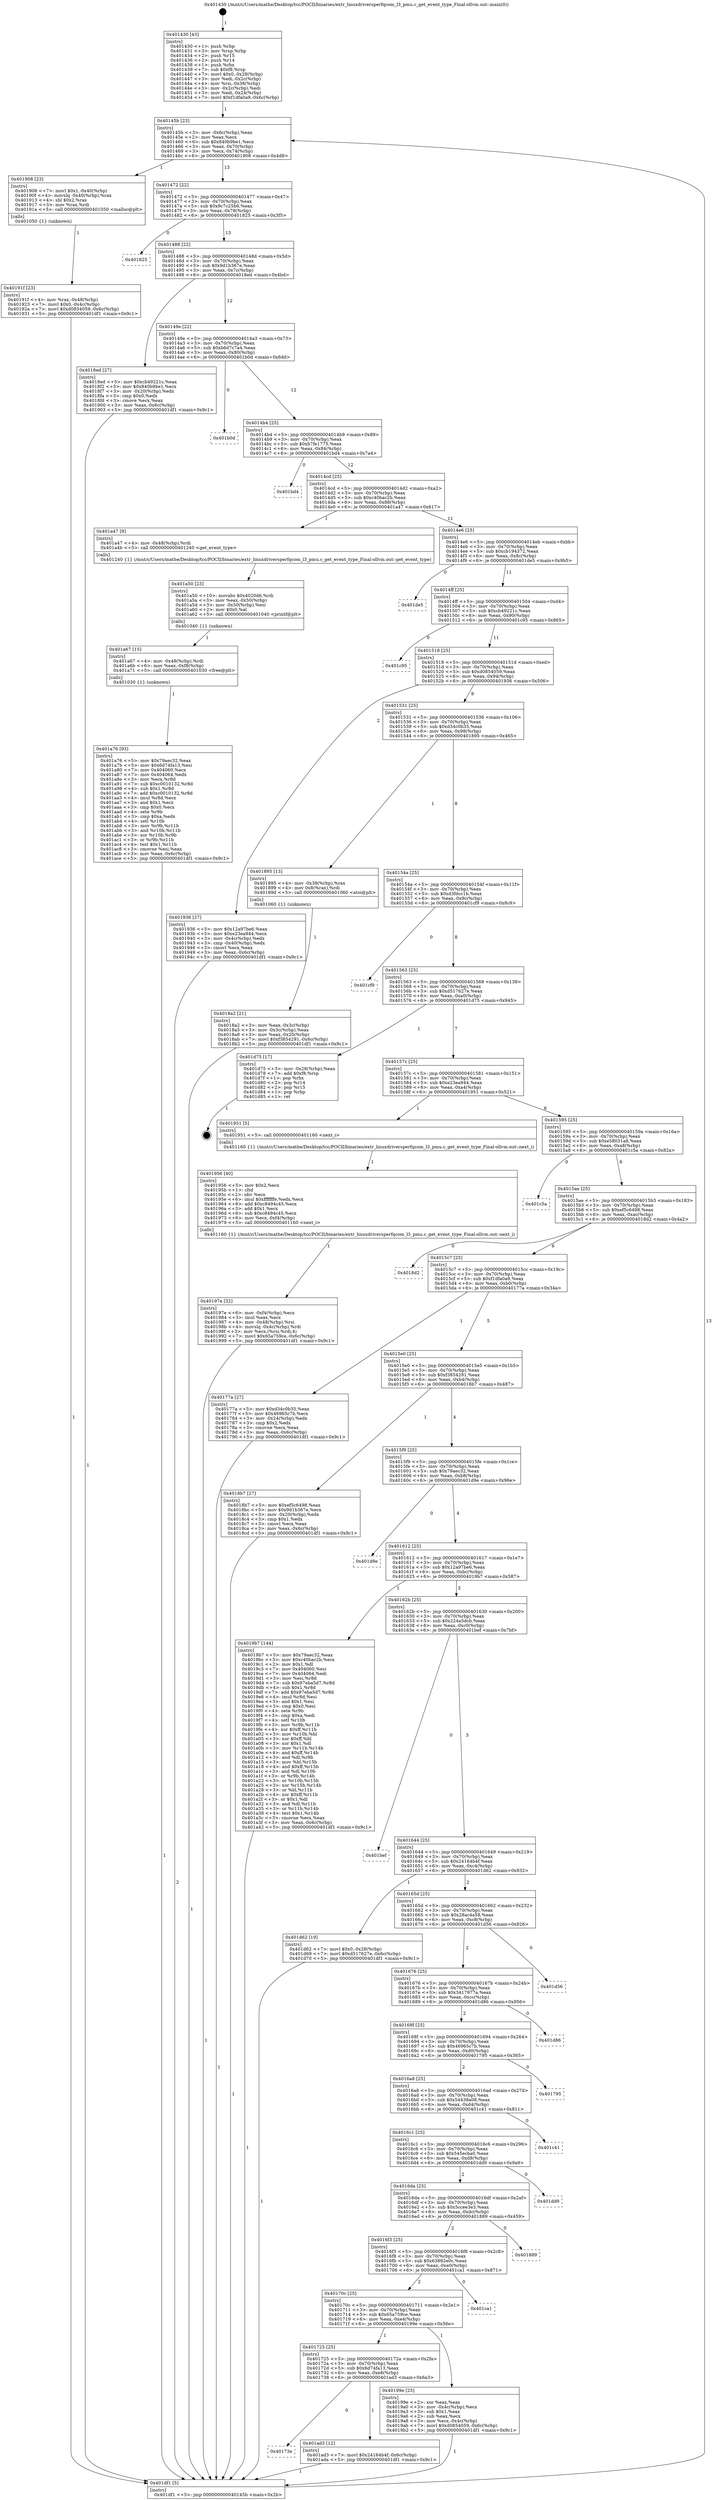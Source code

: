 digraph "0x401430" {
  label = "0x401430 (/mnt/c/Users/mathe/Desktop/tcc/POCII/binaries/extr_linuxdriversperfqcom_l3_pmu.c_get_event_type_Final-ollvm.out::main(0))"
  labelloc = "t"
  node[shape=record]

  Entry [label="",width=0.3,height=0.3,shape=circle,fillcolor=black,style=filled]
  "0x40145b" [label="{
     0x40145b [23]\l
     | [instrs]\l
     &nbsp;&nbsp;0x40145b \<+3\>: mov -0x6c(%rbp),%eax\l
     &nbsp;&nbsp;0x40145e \<+2\>: mov %eax,%ecx\l
     &nbsp;&nbsp;0x401460 \<+6\>: sub $0x840b9be1,%ecx\l
     &nbsp;&nbsp;0x401466 \<+3\>: mov %eax,-0x70(%rbp)\l
     &nbsp;&nbsp;0x401469 \<+3\>: mov %ecx,-0x74(%rbp)\l
     &nbsp;&nbsp;0x40146c \<+6\>: je 0000000000401908 \<main+0x4d8\>\l
  }"]
  "0x401908" [label="{
     0x401908 [23]\l
     | [instrs]\l
     &nbsp;&nbsp;0x401908 \<+7\>: movl $0x1,-0x40(%rbp)\l
     &nbsp;&nbsp;0x40190f \<+4\>: movslq -0x40(%rbp),%rax\l
     &nbsp;&nbsp;0x401913 \<+4\>: shl $0x2,%rax\l
     &nbsp;&nbsp;0x401917 \<+3\>: mov %rax,%rdi\l
     &nbsp;&nbsp;0x40191a \<+5\>: call 0000000000401050 \<malloc@plt\>\l
     | [calls]\l
     &nbsp;&nbsp;0x401050 \{1\} (unknown)\l
  }"]
  "0x401472" [label="{
     0x401472 [22]\l
     | [instrs]\l
     &nbsp;&nbsp;0x401472 \<+5\>: jmp 0000000000401477 \<main+0x47\>\l
     &nbsp;&nbsp;0x401477 \<+3\>: mov -0x70(%rbp),%eax\l
     &nbsp;&nbsp;0x40147a \<+5\>: sub $0x9c7c25b6,%eax\l
     &nbsp;&nbsp;0x40147f \<+3\>: mov %eax,-0x78(%rbp)\l
     &nbsp;&nbsp;0x401482 \<+6\>: je 0000000000401825 \<main+0x3f5\>\l
  }"]
  Exit [label="",width=0.3,height=0.3,shape=circle,fillcolor=black,style=filled,peripheries=2]
  "0x401825" [label="{
     0x401825\l
  }", style=dashed]
  "0x401488" [label="{
     0x401488 [22]\l
     | [instrs]\l
     &nbsp;&nbsp;0x401488 \<+5\>: jmp 000000000040148d \<main+0x5d\>\l
     &nbsp;&nbsp;0x40148d \<+3\>: mov -0x70(%rbp),%eax\l
     &nbsp;&nbsp;0x401490 \<+5\>: sub $0x9d1b367e,%eax\l
     &nbsp;&nbsp;0x401495 \<+3\>: mov %eax,-0x7c(%rbp)\l
     &nbsp;&nbsp;0x401498 \<+6\>: je 00000000004018ed \<main+0x4bd\>\l
  }"]
  "0x40173e" [label="{
     0x40173e\l
  }", style=dashed]
  "0x4018ed" [label="{
     0x4018ed [27]\l
     | [instrs]\l
     &nbsp;&nbsp;0x4018ed \<+5\>: mov $0xcb49221c,%eax\l
     &nbsp;&nbsp;0x4018f2 \<+5\>: mov $0x840b9be1,%ecx\l
     &nbsp;&nbsp;0x4018f7 \<+3\>: mov -0x20(%rbp),%edx\l
     &nbsp;&nbsp;0x4018fa \<+3\>: cmp $0x0,%edx\l
     &nbsp;&nbsp;0x4018fd \<+3\>: cmove %ecx,%eax\l
     &nbsp;&nbsp;0x401900 \<+3\>: mov %eax,-0x6c(%rbp)\l
     &nbsp;&nbsp;0x401903 \<+5\>: jmp 0000000000401df1 \<main+0x9c1\>\l
  }"]
  "0x40149e" [label="{
     0x40149e [22]\l
     | [instrs]\l
     &nbsp;&nbsp;0x40149e \<+5\>: jmp 00000000004014a3 \<main+0x73\>\l
     &nbsp;&nbsp;0x4014a3 \<+3\>: mov -0x70(%rbp),%eax\l
     &nbsp;&nbsp;0x4014a6 \<+5\>: sub $0xb6d7c7a4,%eax\l
     &nbsp;&nbsp;0x4014ab \<+3\>: mov %eax,-0x80(%rbp)\l
     &nbsp;&nbsp;0x4014ae \<+6\>: je 0000000000401b0d \<main+0x6dd\>\l
  }"]
  "0x401ad3" [label="{
     0x401ad3 [12]\l
     | [instrs]\l
     &nbsp;&nbsp;0x401ad3 \<+7\>: movl $0x24164b4f,-0x6c(%rbp)\l
     &nbsp;&nbsp;0x401ada \<+5\>: jmp 0000000000401df1 \<main+0x9c1\>\l
  }"]
  "0x401b0d" [label="{
     0x401b0d\l
  }", style=dashed]
  "0x4014b4" [label="{
     0x4014b4 [25]\l
     | [instrs]\l
     &nbsp;&nbsp;0x4014b4 \<+5\>: jmp 00000000004014b9 \<main+0x89\>\l
     &nbsp;&nbsp;0x4014b9 \<+3\>: mov -0x70(%rbp),%eax\l
     &nbsp;&nbsp;0x4014bc \<+5\>: sub $0xb7fe1775,%eax\l
     &nbsp;&nbsp;0x4014c1 \<+6\>: mov %eax,-0x84(%rbp)\l
     &nbsp;&nbsp;0x4014c7 \<+6\>: je 0000000000401bd4 \<main+0x7a4\>\l
  }"]
  "0x401a76" [label="{
     0x401a76 [93]\l
     | [instrs]\l
     &nbsp;&nbsp;0x401a76 \<+5\>: mov $0x79aec32,%eax\l
     &nbsp;&nbsp;0x401a7b \<+5\>: mov $0x6d74fa13,%esi\l
     &nbsp;&nbsp;0x401a80 \<+7\>: mov 0x404060,%ecx\l
     &nbsp;&nbsp;0x401a87 \<+7\>: mov 0x404064,%edx\l
     &nbsp;&nbsp;0x401a8e \<+3\>: mov %ecx,%r8d\l
     &nbsp;&nbsp;0x401a91 \<+7\>: sub $0xc0010132,%r8d\l
     &nbsp;&nbsp;0x401a98 \<+4\>: sub $0x1,%r8d\l
     &nbsp;&nbsp;0x401a9c \<+7\>: add $0xc0010132,%r8d\l
     &nbsp;&nbsp;0x401aa3 \<+4\>: imul %r8d,%ecx\l
     &nbsp;&nbsp;0x401aa7 \<+3\>: and $0x1,%ecx\l
     &nbsp;&nbsp;0x401aaa \<+3\>: cmp $0x0,%ecx\l
     &nbsp;&nbsp;0x401aad \<+4\>: sete %r9b\l
     &nbsp;&nbsp;0x401ab1 \<+3\>: cmp $0xa,%edx\l
     &nbsp;&nbsp;0x401ab4 \<+4\>: setl %r10b\l
     &nbsp;&nbsp;0x401ab8 \<+3\>: mov %r9b,%r11b\l
     &nbsp;&nbsp;0x401abb \<+3\>: and %r10b,%r11b\l
     &nbsp;&nbsp;0x401abe \<+3\>: xor %r10b,%r9b\l
     &nbsp;&nbsp;0x401ac1 \<+3\>: or %r9b,%r11b\l
     &nbsp;&nbsp;0x401ac4 \<+4\>: test $0x1,%r11b\l
     &nbsp;&nbsp;0x401ac8 \<+3\>: cmovne %esi,%eax\l
     &nbsp;&nbsp;0x401acb \<+3\>: mov %eax,-0x6c(%rbp)\l
     &nbsp;&nbsp;0x401ace \<+5\>: jmp 0000000000401df1 \<main+0x9c1\>\l
  }"]
  "0x401bd4" [label="{
     0x401bd4\l
  }", style=dashed]
  "0x4014cd" [label="{
     0x4014cd [25]\l
     | [instrs]\l
     &nbsp;&nbsp;0x4014cd \<+5\>: jmp 00000000004014d2 \<main+0xa2\>\l
     &nbsp;&nbsp;0x4014d2 \<+3\>: mov -0x70(%rbp),%eax\l
     &nbsp;&nbsp;0x4014d5 \<+5\>: sub $0xc40bac2b,%eax\l
     &nbsp;&nbsp;0x4014da \<+6\>: mov %eax,-0x88(%rbp)\l
     &nbsp;&nbsp;0x4014e0 \<+6\>: je 0000000000401a47 \<main+0x617\>\l
  }"]
  "0x401a67" [label="{
     0x401a67 [15]\l
     | [instrs]\l
     &nbsp;&nbsp;0x401a67 \<+4\>: mov -0x48(%rbp),%rdi\l
     &nbsp;&nbsp;0x401a6b \<+6\>: mov %eax,-0xf8(%rbp)\l
     &nbsp;&nbsp;0x401a71 \<+5\>: call 0000000000401030 \<free@plt\>\l
     | [calls]\l
     &nbsp;&nbsp;0x401030 \{1\} (unknown)\l
  }"]
  "0x401a47" [label="{
     0x401a47 [9]\l
     | [instrs]\l
     &nbsp;&nbsp;0x401a47 \<+4\>: mov -0x48(%rbp),%rdi\l
     &nbsp;&nbsp;0x401a4b \<+5\>: call 0000000000401240 \<get_event_type\>\l
     | [calls]\l
     &nbsp;&nbsp;0x401240 \{1\} (/mnt/c/Users/mathe/Desktop/tcc/POCII/binaries/extr_linuxdriversperfqcom_l3_pmu.c_get_event_type_Final-ollvm.out::get_event_type)\l
  }"]
  "0x4014e6" [label="{
     0x4014e6 [25]\l
     | [instrs]\l
     &nbsp;&nbsp;0x4014e6 \<+5\>: jmp 00000000004014eb \<main+0xbb\>\l
     &nbsp;&nbsp;0x4014eb \<+3\>: mov -0x70(%rbp),%eax\l
     &nbsp;&nbsp;0x4014ee \<+5\>: sub $0xcb194372,%eax\l
     &nbsp;&nbsp;0x4014f3 \<+6\>: mov %eax,-0x8c(%rbp)\l
     &nbsp;&nbsp;0x4014f9 \<+6\>: je 0000000000401de5 \<main+0x9b5\>\l
  }"]
  "0x401a50" [label="{
     0x401a50 [23]\l
     | [instrs]\l
     &nbsp;&nbsp;0x401a50 \<+10\>: movabs $0x4020d6,%rdi\l
     &nbsp;&nbsp;0x401a5a \<+3\>: mov %eax,-0x50(%rbp)\l
     &nbsp;&nbsp;0x401a5d \<+3\>: mov -0x50(%rbp),%esi\l
     &nbsp;&nbsp;0x401a60 \<+2\>: mov $0x0,%al\l
     &nbsp;&nbsp;0x401a62 \<+5\>: call 0000000000401040 \<printf@plt\>\l
     | [calls]\l
     &nbsp;&nbsp;0x401040 \{1\} (unknown)\l
  }"]
  "0x401de5" [label="{
     0x401de5\l
  }", style=dashed]
  "0x4014ff" [label="{
     0x4014ff [25]\l
     | [instrs]\l
     &nbsp;&nbsp;0x4014ff \<+5\>: jmp 0000000000401504 \<main+0xd4\>\l
     &nbsp;&nbsp;0x401504 \<+3\>: mov -0x70(%rbp),%eax\l
     &nbsp;&nbsp;0x401507 \<+5\>: sub $0xcb49221c,%eax\l
     &nbsp;&nbsp;0x40150c \<+6\>: mov %eax,-0x90(%rbp)\l
     &nbsp;&nbsp;0x401512 \<+6\>: je 0000000000401c95 \<main+0x865\>\l
  }"]
  "0x401725" [label="{
     0x401725 [25]\l
     | [instrs]\l
     &nbsp;&nbsp;0x401725 \<+5\>: jmp 000000000040172a \<main+0x2fa\>\l
     &nbsp;&nbsp;0x40172a \<+3\>: mov -0x70(%rbp),%eax\l
     &nbsp;&nbsp;0x40172d \<+5\>: sub $0x6d74fa13,%eax\l
     &nbsp;&nbsp;0x401732 \<+6\>: mov %eax,-0xe8(%rbp)\l
     &nbsp;&nbsp;0x401738 \<+6\>: je 0000000000401ad3 \<main+0x6a3\>\l
  }"]
  "0x401c95" [label="{
     0x401c95\l
  }", style=dashed]
  "0x401518" [label="{
     0x401518 [25]\l
     | [instrs]\l
     &nbsp;&nbsp;0x401518 \<+5\>: jmp 000000000040151d \<main+0xed\>\l
     &nbsp;&nbsp;0x40151d \<+3\>: mov -0x70(%rbp),%eax\l
     &nbsp;&nbsp;0x401520 \<+5\>: sub $0xd0854059,%eax\l
     &nbsp;&nbsp;0x401525 \<+6\>: mov %eax,-0x94(%rbp)\l
     &nbsp;&nbsp;0x40152b \<+6\>: je 0000000000401936 \<main+0x506\>\l
  }"]
  "0x40199e" [label="{
     0x40199e [25]\l
     | [instrs]\l
     &nbsp;&nbsp;0x40199e \<+2\>: xor %eax,%eax\l
     &nbsp;&nbsp;0x4019a0 \<+3\>: mov -0x4c(%rbp),%ecx\l
     &nbsp;&nbsp;0x4019a3 \<+3\>: sub $0x1,%eax\l
     &nbsp;&nbsp;0x4019a6 \<+2\>: sub %eax,%ecx\l
     &nbsp;&nbsp;0x4019a8 \<+3\>: mov %ecx,-0x4c(%rbp)\l
     &nbsp;&nbsp;0x4019ab \<+7\>: movl $0xd0854059,-0x6c(%rbp)\l
     &nbsp;&nbsp;0x4019b2 \<+5\>: jmp 0000000000401df1 \<main+0x9c1\>\l
  }"]
  "0x401936" [label="{
     0x401936 [27]\l
     | [instrs]\l
     &nbsp;&nbsp;0x401936 \<+5\>: mov $0x12a97be6,%eax\l
     &nbsp;&nbsp;0x40193b \<+5\>: mov $0xe23ea944,%ecx\l
     &nbsp;&nbsp;0x401940 \<+3\>: mov -0x4c(%rbp),%edx\l
     &nbsp;&nbsp;0x401943 \<+3\>: cmp -0x40(%rbp),%edx\l
     &nbsp;&nbsp;0x401946 \<+3\>: cmovl %ecx,%eax\l
     &nbsp;&nbsp;0x401949 \<+3\>: mov %eax,-0x6c(%rbp)\l
     &nbsp;&nbsp;0x40194c \<+5\>: jmp 0000000000401df1 \<main+0x9c1\>\l
  }"]
  "0x401531" [label="{
     0x401531 [25]\l
     | [instrs]\l
     &nbsp;&nbsp;0x401531 \<+5\>: jmp 0000000000401536 \<main+0x106\>\l
     &nbsp;&nbsp;0x401536 \<+3\>: mov -0x70(%rbp),%eax\l
     &nbsp;&nbsp;0x401539 \<+5\>: sub $0xd34c0b35,%eax\l
     &nbsp;&nbsp;0x40153e \<+6\>: mov %eax,-0x98(%rbp)\l
     &nbsp;&nbsp;0x401544 \<+6\>: je 0000000000401895 \<main+0x465\>\l
  }"]
  "0x40170c" [label="{
     0x40170c [25]\l
     | [instrs]\l
     &nbsp;&nbsp;0x40170c \<+5\>: jmp 0000000000401711 \<main+0x2e1\>\l
     &nbsp;&nbsp;0x401711 \<+3\>: mov -0x70(%rbp),%eax\l
     &nbsp;&nbsp;0x401714 \<+5\>: sub $0x65a759ce,%eax\l
     &nbsp;&nbsp;0x401719 \<+6\>: mov %eax,-0xe4(%rbp)\l
     &nbsp;&nbsp;0x40171f \<+6\>: je 000000000040199e \<main+0x56e\>\l
  }"]
  "0x401895" [label="{
     0x401895 [13]\l
     | [instrs]\l
     &nbsp;&nbsp;0x401895 \<+4\>: mov -0x38(%rbp),%rax\l
     &nbsp;&nbsp;0x401899 \<+4\>: mov 0x8(%rax),%rdi\l
     &nbsp;&nbsp;0x40189d \<+5\>: call 0000000000401060 \<atoi@plt\>\l
     | [calls]\l
     &nbsp;&nbsp;0x401060 \{1\} (unknown)\l
  }"]
  "0x40154a" [label="{
     0x40154a [25]\l
     | [instrs]\l
     &nbsp;&nbsp;0x40154a \<+5\>: jmp 000000000040154f \<main+0x11f\>\l
     &nbsp;&nbsp;0x40154f \<+3\>: mov -0x70(%rbp),%eax\l
     &nbsp;&nbsp;0x401552 \<+5\>: sub $0xd3fdcc1b,%eax\l
     &nbsp;&nbsp;0x401557 \<+6\>: mov %eax,-0x9c(%rbp)\l
     &nbsp;&nbsp;0x40155d \<+6\>: je 0000000000401cf9 \<main+0x8c9\>\l
  }"]
  "0x401ca1" [label="{
     0x401ca1\l
  }", style=dashed]
  "0x401cf9" [label="{
     0x401cf9\l
  }", style=dashed]
  "0x401563" [label="{
     0x401563 [25]\l
     | [instrs]\l
     &nbsp;&nbsp;0x401563 \<+5\>: jmp 0000000000401568 \<main+0x138\>\l
     &nbsp;&nbsp;0x401568 \<+3\>: mov -0x70(%rbp),%eax\l
     &nbsp;&nbsp;0x40156b \<+5\>: sub $0xd517627e,%eax\l
     &nbsp;&nbsp;0x401570 \<+6\>: mov %eax,-0xa0(%rbp)\l
     &nbsp;&nbsp;0x401576 \<+6\>: je 0000000000401d75 \<main+0x945\>\l
  }"]
  "0x4016f3" [label="{
     0x4016f3 [25]\l
     | [instrs]\l
     &nbsp;&nbsp;0x4016f3 \<+5\>: jmp 00000000004016f8 \<main+0x2c8\>\l
     &nbsp;&nbsp;0x4016f8 \<+3\>: mov -0x70(%rbp),%eax\l
     &nbsp;&nbsp;0x4016fb \<+5\>: sub $0x63882e0c,%eax\l
     &nbsp;&nbsp;0x401700 \<+6\>: mov %eax,-0xe0(%rbp)\l
     &nbsp;&nbsp;0x401706 \<+6\>: je 0000000000401ca1 \<main+0x871\>\l
  }"]
  "0x401d75" [label="{
     0x401d75 [17]\l
     | [instrs]\l
     &nbsp;&nbsp;0x401d75 \<+3\>: mov -0x28(%rbp),%eax\l
     &nbsp;&nbsp;0x401d78 \<+7\>: add $0xf8,%rsp\l
     &nbsp;&nbsp;0x401d7f \<+1\>: pop %rbx\l
     &nbsp;&nbsp;0x401d80 \<+2\>: pop %r14\l
     &nbsp;&nbsp;0x401d82 \<+2\>: pop %r15\l
     &nbsp;&nbsp;0x401d84 \<+1\>: pop %rbp\l
     &nbsp;&nbsp;0x401d85 \<+1\>: ret\l
  }"]
  "0x40157c" [label="{
     0x40157c [25]\l
     | [instrs]\l
     &nbsp;&nbsp;0x40157c \<+5\>: jmp 0000000000401581 \<main+0x151\>\l
     &nbsp;&nbsp;0x401581 \<+3\>: mov -0x70(%rbp),%eax\l
     &nbsp;&nbsp;0x401584 \<+5\>: sub $0xe23ea944,%eax\l
     &nbsp;&nbsp;0x401589 \<+6\>: mov %eax,-0xa4(%rbp)\l
     &nbsp;&nbsp;0x40158f \<+6\>: je 0000000000401951 \<main+0x521\>\l
  }"]
  "0x401889" [label="{
     0x401889\l
  }", style=dashed]
  "0x401951" [label="{
     0x401951 [5]\l
     | [instrs]\l
     &nbsp;&nbsp;0x401951 \<+5\>: call 0000000000401160 \<next_i\>\l
     | [calls]\l
     &nbsp;&nbsp;0x401160 \{1\} (/mnt/c/Users/mathe/Desktop/tcc/POCII/binaries/extr_linuxdriversperfqcom_l3_pmu.c_get_event_type_Final-ollvm.out::next_i)\l
  }"]
  "0x401595" [label="{
     0x401595 [25]\l
     | [instrs]\l
     &nbsp;&nbsp;0x401595 \<+5\>: jmp 000000000040159a \<main+0x16a\>\l
     &nbsp;&nbsp;0x40159a \<+3\>: mov -0x70(%rbp),%eax\l
     &nbsp;&nbsp;0x40159d \<+5\>: sub $0xe58031a8,%eax\l
     &nbsp;&nbsp;0x4015a2 \<+6\>: mov %eax,-0xa8(%rbp)\l
     &nbsp;&nbsp;0x4015a8 \<+6\>: je 0000000000401c5a \<main+0x82a\>\l
  }"]
  "0x4016da" [label="{
     0x4016da [25]\l
     | [instrs]\l
     &nbsp;&nbsp;0x4016da \<+5\>: jmp 00000000004016df \<main+0x2af\>\l
     &nbsp;&nbsp;0x4016df \<+3\>: mov -0x70(%rbp),%eax\l
     &nbsp;&nbsp;0x4016e2 \<+5\>: sub $0x5ccee3e3,%eax\l
     &nbsp;&nbsp;0x4016e7 \<+6\>: mov %eax,-0xdc(%rbp)\l
     &nbsp;&nbsp;0x4016ed \<+6\>: je 0000000000401889 \<main+0x459\>\l
  }"]
  "0x401c5a" [label="{
     0x401c5a\l
  }", style=dashed]
  "0x4015ae" [label="{
     0x4015ae [25]\l
     | [instrs]\l
     &nbsp;&nbsp;0x4015ae \<+5\>: jmp 00000000004015b3 \<main+0x183\>\l
     &nbsp;&nbsp;0x4015b3 \<+3\>: mov -0x70(%rbp),%eax\l
     &nbsp;&nbsp;0x4015b6 \<+5\>: sub $0xef5c6498,%eax\l
     &nbsp;&nbsp;0x4015bb \<+6\>: mov %eax,-0xac(%rbp)\l
     &nbsp;&nbsp;0x4015c1 \<+6\>: je 00000000004018d2 \<main+0x4a2\>\l
  }"]
  "0x401dd9" [label="{
     0x401dd9\l
  }", style=dashed]
  "0x4018d2" [label="{
     0x4018d2\l
  }", style=dashed]
  "0x4015c7" [label="{
     0x4015c7 [25]\l
     | [instrs]\l
     &nbsp;&nbsp;0x4015c7 \<+5\>: jmp 00000000004015cc \<main+0x19c\>\l
     &nbsp;&nbsp;0x4015cc \<+3\>: mov -0x70(%rbp),%eax\l
     &nbsp;&nbsp;0x4015cf \<+5\>: sub $0xf1dfa0a9,%eax\l
     &nbsp;&nbsp;0x4015d4 \<+6\>: mov %eax,-0xb0(%rbp)\l
     &nbsp;&nbsp;0x4015da \<+6\>: je 000000000040177a \<main+0x34a\>\l
  }"]
  "0x4016c1" [label="{
     0x4016c1 [25]\l
     | [instrs]\l
     &nbsp;&nbsp;0x4016c1 \<+5\>: jmp 00000000004016c6 \<main+0x296\>\l
     &nbsp;&nbsp;0x4016c6 \<+3\>: mov -0x70(%rbp),%eax\l
     &nbsp;&nbsp;0x4016c9 \<+5\>: sub $0x545ecba0,%eax\l
     &nbsp;&nbsp;0x4016ce \<+6\>: mov %eax,-0xd8(%rbp)\l
     &nbsp;&nbsp;0x4016d4 \<+6\>: je 0000000000401dd9 \<main+0x9a9\>\l
  }"]
  "0x40177a" [label="{
     0x40177a [27]\l
     | [instrs]\l
     &nbsp;&nbsp;0x40177a \<+5\>: mov $0xd34c0b35,%eax\l
     &nbsp;&nbsp;0x40177f \<+5\>: mov $0x46965c7b,%ecx\l
     &nbsp;&nbsp;0x401784 \<+3\>: mov -0x24(%rbp),%edx\l
     &nbsp;&nbsp;0x401787 \<+3\>: cmp $0x2,%edx\l
     &nbsp;&nbsp;0x40178a \<+3\>: cmovne %ecx,%eax\l
     &nbsp;&nbsp;0x40178d \<+3\>: mov %eax,-0x6c(%rbp)\l
     &nbsp;&nbsp;0x401790 \<+5\>: jmp 0000000000401df1 \<main+0x9c1\>\l
  }"]
  "0x4015e0" [label="{
     0x4015e0 [25]\l
     | [instrs]\l
     &nbsp;&nbsp;0x4015e0 \<+5\>: jmp 00000000004015e5 \<main+0x1b5\>\l
     &nbsp;&nbsp;0x4015e5 \<+3\>: mov -0x70(%rbp),%eax\l
     &nbsp;&nbsp;0x4015e8 \<+5\>: sub $0xf3854291,%eax\l
     &nbsp;&nbsp;0x4015ed \<+6\>: mov %eax,-0xb4(%rbp)\l
     &nbsp;&nbsp;0x4015f3 \<+6\>: je 00000000004018b7 \<main+0x487\>\l
  }"]
  "0x401df1" [label="{
     0x401df1 [5]\l
     | [instrs]\l
     &nbsp;&nbsp;0x401df1 \<+5\>: jmp 000000000040145b \<main+0x2b\>\l
  }"]
  "0x401430" [label="{
     0x401430 [43]\l
     | [instrs]\l
     &nbsp;&nbsp;0x401430 \<+1\>: push %rbp\l
     &nbsp;&nbsp;0x401431 \<+3\>: mov %rsp,%rbp\l
     &nbsp;&nbsp;0x401434 \<+2\>: push %r15\l
     &nbsp;&nbsp;0x401436 \<+2\>: push %r14\l
     &nbsp;&nbsp;0x401438 \<+1\>: push %rbx\l
     &nbsp;&nbsp;0x401439 \<+7\>: sub $0xf8,%rsp\l
     &nbsp;&nbsp;0x401440 \<+7\>: movl $0x0,-0x28(%rbp)\l
     &nbsp;&nbsp;0x401447 \<+3\>: mov %edi,-0x2c(%rbp)\l
     &nbsp;&nbsp;0x40144a \<+4\>: mov %rsi,-0x38(%rbp)\l
     &nbsp;&nbsp;0x40144e \<+3\>: mov -0x2c(%rbp),%edi\l
     &nbsp;&nbsp;0x401451 \<+3\>: mov %edi,-0x24(%rbp)\l
     &nbsp;&nbsp;0x401454 \<+7\>: movl $0xf1dfa0a9,-0x6c(%rbp)\l
  }"]
  "0x4018a2" [label="{
     0x4018a2 [21]\l
     | [instrs]\l
     &nbsp;&nbsp;0x4018a2 \<+3\>: mov %eax,-0x3c(%rbp)\l
     &nbsp;&nbsp;0x4018a5 \<+3\>: mov -0x3c(%rbp),%eax\l
     &nbsp;&nbsp;0x4018a8 \<+3\>: mov %eax,-0x20(%rbp)\l
     &nbsp;&nbsp;0x4018ab \<+7\>: movl $0xf3854291,-0x6c(%rbp)\l
     &nbsp;&nbsp;0x4018b2 \<+5\>: jmp 0000000000401df1 \<main+0x9c1\>\l
  }"]
  "0x401c41" [label="{
     0x401c41\l
  }", style=dashed]
  "0x4018b7" [label="{
     0x4018b7 [27]\l
     | [instrs]\l
     &nbsp;&nbsp;0x4018b7 \<+5\>: mov $0xef5c6498,%eax\l
     &nbsp;&nbsp;0x4018bc \<+5\>: mov $0x9d1b367e,%ecx\l
     &nbsp;&nbsp;0x4018c1 \<+3\>: mov -0x20(%rbp),%edx\l
     &nbsp;&nbsp;0x4018c4 \<+3\>: cmp $0x1,%edx\l
     &nbsp;&nbsp;0x4018c7 \<+3\>: cmovl %ecx,%eax\l
     &nbsp;&nbsp;0x4018ca \<+3\>: mov %eax,-0x6c(%rbp)\l
     &nbsp;&nbsp;0x4018cd \<+5\>: jmp 0000000000401df1 \<main+0x9c1\>\l
  }"]
  "0x4015f9" [label="{
     0x4015f9 [25]\l
     | [instrs]\l
     &nbsp;&nbsp;0x4015f9 \<+5\>: jmp 00000000004015fe \<main+0x1ce\>\l
     &nbsp;&nbsp;0x4015fe \<+3\>: mov -0x70(%rbp),%eax\l
     &nbsp;&nbsp;0x401601 \<+5\>: sub $0x79aec32,%eax\l
     &nbsp;&nbsp;0x401606 \<+6\>: mov %eax,-0xb8(%rbp)\l
     &nbsp;&nbsp;0x40160c \<+6\>: je 0000000000401d9e \<main+0x96e\>\l
  }"]
  "0x40191f" [label="{
     0x40191f [23]\l
     | [instrs]\l
     &nbsp;&nbsp;0x40191f \<+4\>: mov %rax,-0x48(%rbp)\l
     &nbsp;&nbsp;0x401923 \<+7\>: movl $0x0,-0x4c(%rbp)\l
     &nbsp;&nbsp;0x40192a \<+7\>: movl $0xd0854059,-0x6c(%rbp)\l
     &nbsp;&nbsp;0x401931 \<+5\>: jmp 0000000000401df1 \<main+0x9c1\>\l
  }"]
  "0x401956" [label="{
     0x401956 [40]\l
     | [instrs]\l
     &nbsp;&nbsp;0x401956 \<+5\>: mov $0x2,%ecx\l
     &nbsp;&nbsp;0x40195b \<+1\>: cltd\l
     &nbsp;&nbsp;0x40195c \<+2\>: idiv %ecx\l
     &nbsp;&nbsp;0x40195e \<+6\>: imul $0xfffffffe,%edx,%ecx\l
     &nbsp;&nbsp;0x401964 \<+6\>: add $0xc8494c45,%ecx\l
     &nbsp;&nbsp;0x40196a \<+3\>: add $0x1,%ecx\l
     &nbsp;&nbsp;0x40196d \<+6\>: sub $0xc8494c45,%ecx\l
     &nbsp;&nbsp;0x401973 \<+6\>: mov %ecx,-0xf4(%rbp)\l
     &nbsp;&nbsp;0x401979 \<+5\>: call 0000000000401160 \<next_i\>\l
     | [calls]\l
     &nbsp;&nbsp;0x401160 \{1\} (/mnt/c/Users/mathe/Desktop/tcc/POCII/binaries/extr_linuxdriversperfqcom_l3_pmu.c_get_event_type_Final-ollvm.out::next_i)\l
  }"]
  "0x40197e" [label="{
     0x40197e [32]\l
     | [instrs]\l
     &nbsp;&nbsp;0x40197e \<+6\>: mov -0xf4(%rbp),%ecx\l
     &nbsp;&nbsp;0x401984 \<+3\>: imul %eax,%ecx\l
     &nbsp;&nbsp;0x401987 \<+4\>: mov -0x48(%rbp),%rsi\l
     &nbsp;&nbsp;0x40198b \<+4\>: movslq -0x4c(%rbp),%rdi\l
     &nbsp;&nbsp;0x40198f \<+3\>: mov %ecx,(%rsi,%rdi,4)\l
     &nbsp;&nbsp;0x401992 \<+7\>: movl $0x65a759ce,-0x6c(%rbp)\l
     &nbsp;&nbsp;0x401999 \<+5\>: jmp 0000000000401df1 \<main+0x9c1\>\l
  }"]
  "0x4016a8" [label="{
     0x4016a8 [25]\l
     | [instrs]\l
     &nbsp;&nbsp;0x4016a8 \<+5\>: jmp 00000000004016ad \<main+0x27d\>\l
     &nbsp;&nbsp;0x4016ad \<+3\>: mov -0x70(%rbp),%eax\l
     &nbsp;&nbsp;0x4016b0 \<+5\>: sub $0x54438a08,%eax\l
     &nbsp;&nbsp;0x4016b5 \<+6\>: mov %eax,-0xd4(%rbp)\l
     &nbsp;&nbsp;0x4016bb \<+6\>: je 0000000000401c41 \<main+0x811\>\l
  }"]
  "0x401d9e" [label="{
     0x401d9e\l
  }", style=dashed]
  "0x401612" [label="{
     0x401612 [25]\l
     | [instrs]\l
     &nbsp;&nbsp;0x401612 \<+5\>: jmp 0000000000401617 \<main+0x1e7\>\l
     &nbsp;&nbsp;0x401617 \<+3\>: mov -0x70(%rbp),%eax\l
     &nbsp;&nbsp;0x40161a \<+5\>: sub $0x12a97be6,%eax\l
     &nbsp;&nbsp;0x40161f \<+6\>: mov %eax,-0xbc(%rbp)\l
     &nbsp;&nbsp;0x401625 \<+6\>: je 00000000004019b7 \<main+0x587\>\l
  }"]
  "0x401795" [label="{
     0x401795\l
  }", style=dashed]
  "0x4019b7" [label="{
     0x4019b7 [144]\l
     | [instrs]\l
     &nbsp;&nbsp;0x4019b7 \<+5\>: mov $0x79aec32,%eax\l
     &nbsp;&nbsp;0x4019bc \<+5\>: mov $0xc40bac2b,%ecx\l
     &nbsp;&nbsp;0x4019c1 \<+2\>: mov $0x1,%dl\l
     &nbsp;&nbsp;0x4019c3 \<+7\>: mov 0x404060,%esi\l
     &nbsp;&nbsp;0x4019ca \<+7\>: mov 0x404064,%edi\l
     &nbsp;&nbsp;0x4019d1 \<+3\>: mov %esi,%r8d\l
     &nbsp;&nbsp;0x4019d4 \<+7\>: sub $0x97eba5d7,%r8d\l
     &nbsp;&nbsp;0x4019db \<+4\>: sub $0x1,%r8d\l
     &nbsp;&nbsp;0x4019df \<+7\>: add $0x97eba5d7,%r8d\l
     &nbsp;&nbsp;0x4019e6 \<+4\>: imul %r8d,%esi\l
     &nbsp;&nbsp;0x4019ea \<+3\>: and $0x1,%esi\l
     &nbsp;&nbsp;0x4019ed \<+3\>: cmp $0x0,%esi\l
     &nbsp;&nbsp;0x4019f0 \<+4\>: sete %r9b\l
     &nbsp;&nbsp;0x4019f4 \<+3\>: cmp $0xa,%edi\l
     &nbsp;&nbsp;0x4019f7 \<+4\>: setl %r10b\l
     &nbsp;&nbsp;0x4019fb \<+3\>: mov %r9b,%r11b\l
     &nbsp;&nbsp;0x4019fe \<+4\>: xor $0xff,%r11b\l
     &nbsp;&nbsp;0x401a02 \<+3\>: mov %r10b,%bl\l
     &nbsp;&nbsp;0x401a05 \<+3\>: xor $0xff,%bl\l
     &nbsp;&nbsp;0x401a08 \<+3\>: xor $0x1,%dl\l
     &nbsp;&nbsp;0x401a0b \<+3\>: mov %r11b,%r14b\l
     &nbsp;&nbsp;0x401a0e \<+4\>: and $0xff,%r14b\l
     &nbsp;&nbsp;0x401a12 \<+3\>: and %dl,%r9b\l
     &nbsp;&nbsp;0x401a15 \<+3\>: mov %bl,%r15b\l
     &nbsp;&nbsp;0x401a18 \<+4\>: and $0xff,%r15b\l
     &nbsp;&nbsp;0x401a1c \<+3\>: and %dl,%r10b\l
     &nbsp;&nbsp;0x401a1f \<+3\>: or %r9b,%r14b\l
     &nbsp;&nbsp;0x401a22 \<+3\>: or %r10b,%r15b\l
     &nbsp;&nbsp;0x401a25 \<+3\>: xor %r15b,%r14b\l
     &nbsp;&nbsp;0x401a28 \<+3\>: or %bl,%r11b\l
     &nbsp;&nbsp;0x401a2b \<+4\>: xor $0xff,%r11b\l
     &nbsp;&nbsp;0x401a2f \<+3\>: or $0x1,%dl\l
     &nbsp;&nbsp;0x401a32 \<+3\>: and %dl,%r11b\l
     &nbsp;&nbsp;0x401a35 \<+3\>: or %r11b,%r14b\l
     &nbsp;&nbsp;0x401a38 \<+4\>: test $0x1,%r14b\l
     &nbsp;&nbsp;0x401a3c \<+3\>: cmovne %ecx,%eax\l
     &nbsp;&nbsp;0x401a3f \<+3\>: mov %eax,-0x6c(%rbp)\l
     &nbsp;&nbsp;0x401a42 \<+5\>: jmp 0000000000401df1 \<main+0x9c1\>\l
  }"]
  "0x40162b" [label="{
     0x40162b [25]\l
     | [instrs]\l
     &nbsp;&nbsp;0x40162b \<+5\>: jmp 0000000000401630 \<main+0x200\>\l
     &nbsp;&nbsp;0x401630 \<+3\>: mov -0x70(%rbp),%eax\l
     &nbsp;&nbsp;0x401633 \<+5\>: sub $0x224a5dcb,%eax\l
     &nbsp;&nbsp;0x401638 \<+6\>: mov %eax,-0xc0(%rbp)\l
     &nbsp;&nbsp;0x40163e \<+6\>: je 0000000000401bef \<main+0x7bf\>\l
  }"]
  "0x40168f" [label="{
     0x40168f [25]\l
     | [instrs]\l
     &nbsp;&nbsp;0x40168f \<+5\>: jmp 0000000000401694 \<main+0x264\>\l
     &nbsp;&nbsp;0x401694 \<+3\>: mov -0x70(%rbp),%eax\l
     &nbsp;&nbsp;0x401697 \<+5\>: sub $0x46965c7b,%eax\l
     &nbsp;&nbsp;0x40169c \<+6\>: mov %eax,-0xd0(%rbp)\l
     &nbsp;&nbsp;0x4016a2 \<+6\>: je 0000000000401795 \<main+0x365\>\l
  }"]
  "0x401bef" [label="{
     0x401bef\l
  }", style=dashed]
  "0x401644" [label="{
     0x401644 [25]\l
     | [instrs]\l
     &nbsp;&nbsp;0x401644 \<+5\>: jmp 0000000000401649 \<main+0x219\>\l
     &nbsp;&nbsp;0x401649 \<+3\>: mov -0x70(%rbp),%eax\l
     &nbsp;&nbsp;0x40164c \<+5\>: sub $0x24164b4f,%eax\l
     &nbsp;&nbsp;0x401651 \<+6\>: mov %eax,-0xc4(%rbp)\l
     &nbsp;&nbsp;0x401657 \<+6\>: je 0000000000401d62 \<main+0x932\>\l
  }"]
  "0x401d86" [label="{
     0x401d86\l
  }", style=dashed]
  "0x401d62" [label="{
     0x401d62 [19]\l
     | [instrs]\l
     &nbsp;&nbsp;0x401d62 \<+7\>: movl $0x0,-0x28(%rbp)\l
     &nbsp;&nbsp;0x401d69 \<+7\>: movl $0xd517627e,-0x6c(%rbp)\l
     &nbsp;&nbsp;0x401d70 \<+5\>: jmp 0000000000401df1 \<main+0x9c1\>\l
  }"]
  "0x40165d" [label="{
     0x40165d [25]\l
     | [instrs]\l
     &nbsp;&nbsp;0x40165d \<+5\>: jmp 0000000000401662 \<main+0x232\>\l
     &nbsp;&nbsp;0x401662 \<+3\>: mov -0x70(%rbp),%eax\l
     &nbsp;&nbsp;0x401665 \<+5\>: sub $0x28ac4a58,%eax\l
     &nbsp;&nbsp;0x40166a \<+6\>: mov %eax,-0xc8(%rbp)\l
     &nbsp;&nbsp;0x401670 \<+6\>: je 0000000000401d56 \<main+0x926\>\l
  }"]
  "0x401676" [label="{
     0x401676 [25]\l
     | [instrs]\l
     &nbsp;&nbsp;0x401676 \<+5\>: jmp 000000000040167b \<main+0x24b\>\l
     &nbsp;&nbsp;0x40167b \<+3\>: mov -0x70(%rbp),%eax\l
     &nbsp;&nbsp;0x40167e \<+5\>: sub $0x3417977a,%eax\l
     &nbsp;&nbsp;0x401683 \<+6\>: mov %eax,-0xcc(%rbp)\l
     &nbsp;&nbsp;0x401689 \<+6\>: je 0000000000401d86 \<main+0x956\>\l
  }"]
  "0x401d56" [label="{
     0x401d56\l
  }", style=dashed]
  Entry -> "0x401430" [label=" 1"]
  "0x40145b" -> "0x401908" [label=" 1"]
  "0x40145b" -> "0x401472" [label=" 13"]
  "0x401d75" -> Exit [label=" 1"]
  "0x401472" -> "0x401825" [label=" 0"]
  "0x401472" -> "0x401488" [label=" 13"]
  "0x401d62" -> "0x401df1" [label=" 1"]
  "0x401488" -> "0x4018ed" [label=" 1"]
  "0x401488" -> "0x40149e" [label=" 12"]
  "0x401ad3" -> "0x401df1" [label=" 1"]
  "0x40149e" -> "0x401b0d" [label=" 0"]
  "0x40149e" -> "0x4014b4" [label=" 12"]
  "0x401725" -> "0x40173e" [label=" 0"]
  "0x4014b4" -> "0x401bd4" [label=" 0"]
  "0x4014b4" -> "0x4014cd" [label=" 12"]
  "0x401725" -> "0x401ad3" [label=" 1"]
  "0x4014cd" -> "0x401a47" [label=" 1"]
  "0x4014cd" -> "0x4014e6" [label=" 11"]
  "0x401a76" -> "0x401df1" [label=" 1"]
  "0x4014e6" -> "0x401de5" [label=" 0"]
  "0x4014e6" -> "0x4014ff" [label=" 11"]
  "0x401a67" -> "0x401a76" [label=" 1"]
  "0x4014ff" -> "0x401c95" [label=" 0"]
  "0x4014ff" -> "0x401518" [label=" 11"]
  "0x401a50" -> "0x401a67" [label=" 1"]
  "0x401518" -> "0x401936" [label=" 2"]
  "0x401518" -> "0x401531" [label=" 9"]
  "0x401a47" -> "0x401a50" [label=" 1"]
  "0x401531" -> "0x401895" [label=" 1"]
  "0x401531" -> "0x40154a" [label=" 8"]
  "0x40199e" -> "0x401df1" [label=" 1"]
  "0x40154a" -> "0x401cf9" [label=" 0"]
  "0x40154a" -> "0x401563" [label=" 8"]
  "0x40170c" -> "0x401725" [label=" 1"]
  "0x401563" -> "0x401d75" [label=" 1"]
  "0x401563" -> "0x40157c" [label=" 7"]
  "0x4019b7" -> "0x401df1" [label=" 1"]
  "0x40157c" -> "0x401951" [label=" 1"]
  "0x40157c" -> "0x401595" [label=" 6"]
  "0x4016f3" -> "0x40170c" [label=" 2"]
  "0x401595" -> "0x401c5a" [label=" 0"]
  "0x401595" -> "0x4015ae" [label=" 6"]
  "0x40170c" -> "0x40199e" [label=" 1"]
  "0x4015ae" -> "0x4018d2" [label=" 0"]
  "0x4015ae" -> "0x4015c7" [label=" 6"]
  "0x4016da" -> "0x4016f3" [label=" 2"]
  "0x4015c7" -> "0x40177a" [label=" 1"]
  "0x4015c7" -> "0x4015e0" [label=" 5"]
  "0x40177a" -> "0x401df1" [label=" 1"]
  "0x401430" -> "0x40145b" [label=" 1"]
  "0x401df1" -> "0x40145b" [label=" 13"]
  "0x401895" -> "0x4018a2" [label=" 1"]
  "0x4018a2" -> "0x401df1" [label=" 1"]
  "0x4016f3" -> "0x401ca1" [label=" 0"]
  "0x4015e0" -> "0x4018b7" [label=" 1"]
  "0x4015e0" -> "0x4015f9" [label=" 4"]
  "0x4018b7" -> "0x401df1" [label=" 1"]
  "0x4018ed" -> "0x401df1" [label=" 1"]
  "0x401908" -> "0x40191f" [label=" 1"]
  "0x40191f" -> "0x401df1" [label=" 1"]
  "0x401936" -> "0x401df1" [label=" 2"]
  "0x401951" -> "0x401956" [label=" 1"]
  "0x401956" -> "0x40197e" [label=" 1"]
  "0x40197e" -> "0x401df1" [label=" 1"]
  "0x4016c1" -> "0x4016da" [label=" 2"]
  "0x4015f9" -> "0x401d9e" [label=" 0"]
  "0x4015f9" -> "0x401612" [label=" 4"]
  "0x4016da" -> "0x401889" [label=" 0"]
  "0x401612" -> "0x4019b7" [label=" 1"]
  "0x401612" -> "0x40162b" [label=" 3"]
  "0x4016a8" -> "0x4016c1" [label=" 2"]
  "0x40162b" -> "0x401bef" [label=" 0"]
  "0x40162b" -> "0x401644" [label=" 3"]
  "0x4016c1" -> "0x401dd9" [label=" 0"]
  "0x401644" -> "0x401d62" [label=" 1"]
  "0x401644" -> "0x40165d" [label=" 2"]
  "0x40168f" -> "0x4016a8" [label=" 2"]
  "0x40165d" -> "0x401d56" [label=" 0"]
  "0x40165d" -> "0x401676" [label=" 2"]
  "0x40168f" -> "0x401795" [label=" 0"]
  "0x401676" -> "0x401d86" [label=" 0"]
  "0x401676" -> "0x40168f" [label=" 2"]
  "0x4016a8" -> "0x401c41" [label=" 0"]
}
